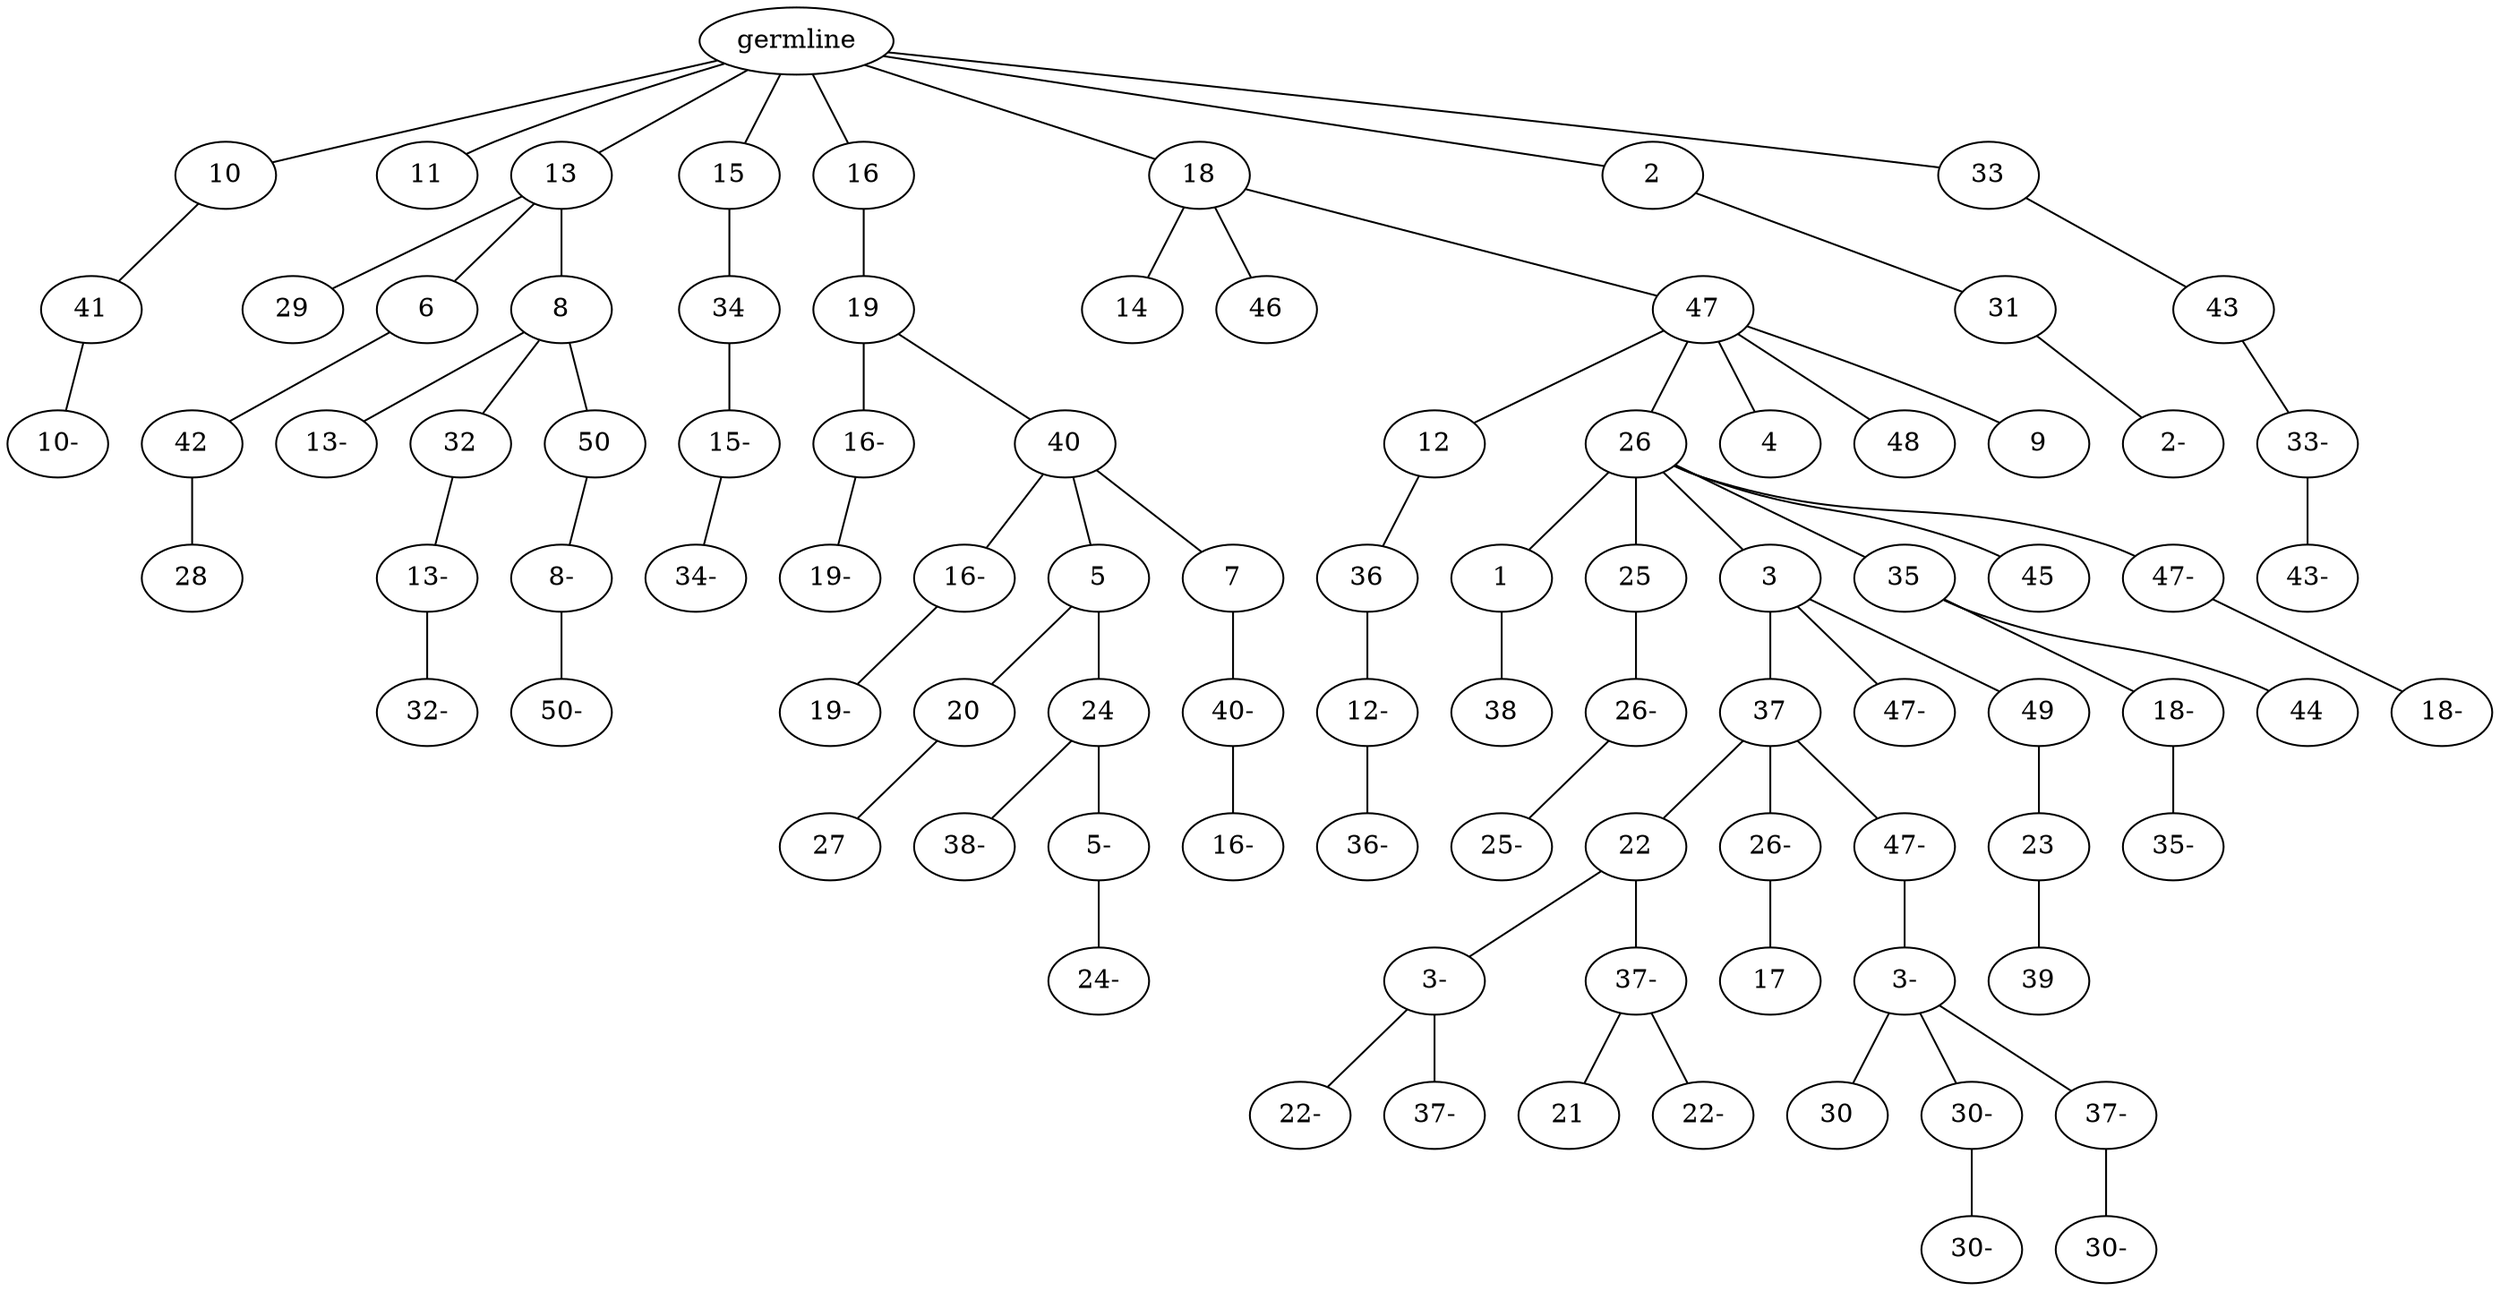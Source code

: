 graph tree {
    "140597090260496" [label="germline"];
    "140597090368000" [label="10"];
    "140597090368960" [label="41"];
    "140597090369392" [label="10-"];
    "140597090369344" [label="11"];
    "140597090368096" [label="13"];
    "140597090369296" [label="29"];
    "140597091221616" [label="6"];
    "140597091221568" [label="42"];
    "140597091222336" [label="28"];
    "140597091222624" [label="8"];
    "140597091221952" [label="13-"];
    "140597091222912" [label="32"];
    "140597091222672" [label="13-"];
    "140597091223104" [label="32-"];
    "140597091223488" [label="50"];
    "140597091222768" [label="8-"];
    "140597091223632" [label="50-"];
    "140597090369248" [label="15"];
    "140597091223344" [label="34"];
    "140597091223536" [label="15-"];
    "140597091223968" [label="34-"];
    "140597091223824" [label="16"];
    "140597091224064" [label="19"];
    "140597091224352" [label="16-"];
    "140597091224544" [label="19-"];
    "140597091225216" [label="40"];
    "140597091224784" [label="16-"];
    "140597091225120" [label="19-"];
    "140597091225024" [label="5"];
    "140597091225552" [label="20"];
    "140597076279456" [label="27"];
    "140597091225312" [label="24"];
    "140597076279696" [label="38-"];
    "140597076279408" [label="5-"];
    "140597076279984" [label="24-"];
    "140597091224256" [label="7"];
    "140597076280320" [label="40-"];
    "140597076280560" [label="16-"];
    "140597091224688" [label="18"];
    "140597091224832" [label="14"];
    "140597076281088" [label="46"];
    "140597076280896" [label="47"];
    "140597076280272" [label="12"];
    "140597076282144" [label="36"];
    "140597076281328" [label="12-"];
    "140597076282288" [label="36-"];
    "140597076282720" [label="26"];
    "140597076280800" [label="1"];
    "140597076282576" [label="38"];
    "140597076283056" [label="25"];
    "140597076282624" [label="26-"];
    "140597076283008" [label="25-"];
    "140597076281952" [label="3"];
    "140597090419280" [label="37"];
    "140597090419040" [label="22"];
    "140597090419520" [label="3-"];
    "140597090419856" [label="22-"];
    "140597090419568" [label="37-"];
    "140597090420672" [label="37-"];
    "140597090420240" [label="21"];
    "140597090420000" [label="22-"];
    "140597090420816" [label="26-"];
    "140597090420720" [label="17"];
    "140597090420912" [label="47-"];
    "140597090420336" [label="3-"];
    "140597090418752" [label="30"];
    "140597077953888" [label="30-"];
    "140597076282816" [label="30-"];
    "140597090420768" [label="37-"];
    "140597076280608" [label="30-"];
    "140597090421392" [label="47-"];
    "140597090421248" [label="49"];
    "140597090421296" [label="23"];
    "140597090421056" [label="39"];
    "140597090421632" [label="35"];
    "140597090421152" [label="18-"];
    "140597090422064" [label="35-"];
    "140597090421344" [label="44"];
    "140597090421104" [label="45"];
    "140597090422544" [label="47-"];
    "140597090422688" [label="18-"];
    "140597076280512" [label="4"];
    "140597090422400" [label="48"];
    "140597076281904" [label="9"];
    "140597091221856" [label="2"];
    "140597090422592" [label="31"];
    "140597100360512" [label="2-"];
    "140597076283152" [label="33"];
    "140597100360176" [label="43"];
    "140597100360416" [label="33-"];
    "140597100360800" [label="43-"];
    "140597090260496" -- "140597090368000";
    "140597090260496" -- "140597090369344";
    "140597090260496" -- "140597090368096";
    "140597090260496" -- "140597090369248";
    "140597090260496" -- "140597091223824";
    "140597090260496" -- "140597091224688";
    "140597090260496" -- "140597091221856";
    "140597090260496" -- "140597076283152";
    "140597090368000" -- "140597090368960";
    "140597090368960" -- "140597090369392";
    "140597090368096" -- "140597090369296";
    "140597090368096" -- "140597091221616";
    "140597090368096" -- "140597091222624";
    "140597091221616" -- "140597091221568";
    "140597091221568" -- "140597091222336";
    "140597091222624" -- "140597091221952";
    "140597091222624" -- "140597091222912";
    "140597091222624" -- "140597091223488";
    "140597091222912" -- "140597091222672";
    "140597091222672" -- "140597091223104";
    "140597091223488" -- "140597091222768";
    "140597091222768" -- "140597091223632";
    "140597090369248" -- "140597091223344";
    "140597091223344" -- "140597091223536";
    "140597091223536" -- "140597091223968";
    "140597091223824" -- "140597091224064";
    "140597091224064" -- "140597091224352";
    "140597091224064" -- "140597091225216";
    "140597091224352" -- "140597091224544";
    "140597091225216" -- "140597091224784";
    "140597091225216" -- "140597091225024";
    "140597091225216" -- "140597091224256";
    "140597091224784" -- "140597091225120";
    "140597091225024" -- "140597091225552";
    "140597091225024" -- "140597091225312";
    "140597091225552" -- "140597076279456";
    "140597091225312" -- "140597076279696";
    "140597091225312" -- "140597076279408";
    "140597076279408" -- "140597076279984";
    "140597091224256" -- "140597076280320";
    "140597076280320" -- "140597076280560";
    "140597091224688" -- "140597091224832";
    "140597091224688" -- "140597076281088";
    "140597091224688" -- "140597076280896";
    "140597076280896" -- "140597076280272";
    "140597076280896" -- "140597076282720";
    "140597076280896" -- "140597076280512";
    "140597076280896" -- "140597090422400";
    "140597076280896" -- "140597076281904";
    "140597076280272" -- "140597076282144";
    "140597076282144" -- "140597076281328";
    "140597076281328" -- "140597076282288";
    "140597076282720" -- "140597076280800";
    "140597076282720" -- "140597076283056";
    "140597076282720" -- "140597076281952";
    "140597076282720" -- "140597090421632";
    "140597076282720" -- "140597090421104";
    "140597076282720" -- "140597090422544";
    "140597076280800" -- "140597076282576";
    "140597076283056" -- "140597076282624";
    "140597076282624" -- "140597076283008";
    "140597076281952" -- "140597090419280";
    "140597076281952" -- "140597090421392";
    "140597076281952" -- "140597090421248";
    "140597090419280" -- "140597090419040";
    "140597090419280" -- "140597090420816";
    "140597090419280" -- "140597090420912";
    "140597090419040" -- "140597090419520";
    "140597090419040" -- "140597090420672";
    "140597090419520" -- "140597090419856";
    "140597090419520" -- "140597090419568";
    "140597090420672" -- "140597090420240";
    "140597090420672" -- "140597090420000";
    "140597090420816" -- "140597090420720";
    "140597090420912" -- "140597090420336";
    "140597090420336" -- "140597090418752";
    "140597090420336" -- "140597077953888";
    "140597090420336" -- "140597090420768";
    "140597077953888" -- "140597076282816";
    "140597090420768" -- "140597076280608";
    "140597090421248" -- "140597090421296";
    "140597090421296" -- "140597090421056";
    "140597090421632" -- "140597090421152";
    "140597090421632" -- "140597090421344";
    "140597090421152" -- "140597090422064";
    "140597090422544" -- "140597090422688";
    "140597091221856" -- "140597090422592";
    "140597090422592" -- "140597100360512";
    "140597076283152" -- "140597100360176";
    "140597100360176" -- "140597100360416";
    "140597100360416" -- "140597100360800";
}
